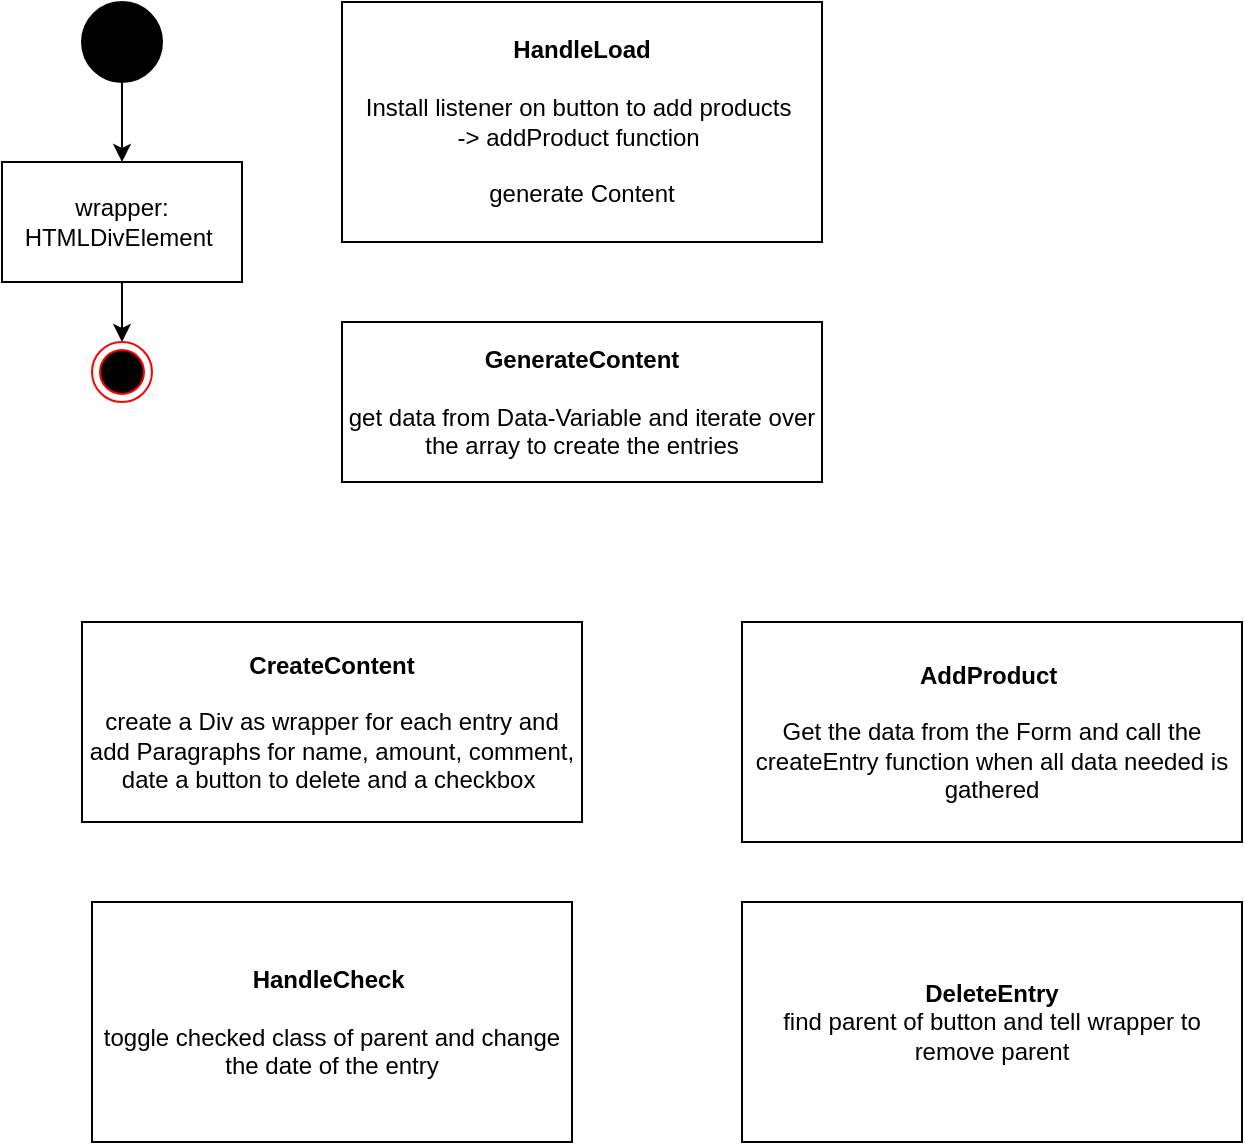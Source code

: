 <mxfile version="14.1.8" type="device" pages="2"><diagram id="2pgjgclF6yrzsB8Jnasz" name="Page-1"><mxGraphModel dx="460" dy="933" grid="1" gridSize="10" guides="1" tooltips="1" connect="1" arrows="1" fold="1" page="1" pageScale="1" pageWidth="1169" pageHeight="827" math="0" shadow="0"><root><mxCell id="0"/><mxCell id="1" parent="0"/><mxCell id="z-byydS8ddShodht8fZp-4" style="edgeStyle=orthogonalEdgeStyle;rounded=0;orthogonalLoop=1;jettySize=auto;html=1;" edge="1" parent="1" source="z-byydS8ddShodht8fZp-1" target="z-byydS8ddShodht8fZp-2"><mxGeometry relative="1" as="geometry"/></mxCell><mxCell id="z-byydS8ddShodht8fZp-1" value="" style="ellipse;whiteSpace=wrap;html=1;aspect=fixed;fillColor=#000000;" vertex="1" parent="1"><mxGeometry x="40" y="40" width="40" height="40" as="geometry"/></mxCell><mxCell id="z-byydS8ddShodht8fZp-6" style="edgeStyle=orthogonalEdgeStyle;rounded=0;orthogonalLoop=1;jettySize=auto;html=1;entryX=0.5;entryY=0;entryDx=0;entryDy=0;" edge="1" parent="1" source="z-byydS8ddShodht8fZp-2" target="z-byydS8ddShodht8fZp-3"><mxGeometry relative="1" as="geometry"/></mxCell><mxCell id="z-byydS8ddShodht8fZp-2" value="wrapper: HTMLDivElement&amp;nbsp;" style="rounded=0;whiteSpace=wrap;html=1;" vertex="1" parent="1"><mxGeometry y="120" width="120" height="60" as="geometry"/></mxCell><mxCell id="z-byydS8ddShodht8fZp-3" value="" style="ellipse;html=1;shape=endState;fillColor=#000000;strokeColor=#ff0000;" vertex="1" parent="1"><mxGeometry x="45" y="210" width="30" height="30" as="geometry"/></mxCell><mxCell id="z-byydS8ddShodht8fZp-7" value="&lt;b&gt;HandleLoad&lt;/b&gt;&lt;br&gt;&lt;br&gt;Install listener on button to add products&amp;nbsp;&lt;br&gt;-&amp;gt; addProduct function&amp;nbsp;&lt;br&gt;&lt;br&gt;generate Content" style="rounded=0;whiteSpace=wrap;html=1;fillColor=#FFFFFF;" vertex="1" parent="1"><mxGeometry x="170" y="40" width="240" height="120" as="geometry"/></mxCell><mxCell id="z-byydS8ddShodht8fZp-8" value="&lt;b&gt;GenerateContent&lt;/b&gt;&lt;br&gt;&lt;br&gt;get data from Data-Variable and iterate over the array to create the entries" style="rounded=0;whiteSpace=wrap;html=1;fillColor=#FFFFFF;" vertex="1" parent="1"><mxGeometry x="170" y="200" width="240" height="80" as="geometry"/></mxCell><mxCell id="z-byydS8ddShodht8fZp-9" value="&lt;b&gt;CreateContent&lt;/b&gt;&lt;br&gt;&lt;br&gt;create a Div as wrapper for each entry and add Paragraphs for name, amount, comment, date a button to delete and a checkbox&amp;nbsp;" style="rounded=0;whiteSpace=wrap;html=1;fillColor=#FFFFFF;" vertex="1" parent="1"><mxGeometry x="40" y="350" width="250" height="100" as="geometry"/></mxCell><mxCell id="z-byydS8ddShodht8fZp-10" value="&lt;b&gt;HandleCheck&amp;nbsp;&lt;/b&gt;&lt;br&gt;&lt;br&gt;toggle checked class of parent and change the date of the entry" style="rounded=0;whiteSpace=wrap;html=1;fillColor=#FFFFFF;" vertex="1" parent="1"><mxGeometry x="45" y="490" width="240" height="120" as="geometry"/></mxCell><mxCell id="z-byydS8ddShodht8fZp-11" value="&lt;b&gt;AddProduct&amp;nbsp;&lt;/b&gt;&lt;br&gt;&lt;br&gt;Get the data from the Form and call the createEntry function when all data needed is gathered" style="rounded=0;whiteSpace=wrap;html=1;fillColor=#FFFFFF;" vertex="1" parent="1"><mxGeometry x="370" y="350" width="250" height="110" as="geometry"/></mxCell><mxCell id="z-byydS8ddShodht8fZp-12" value="&lt;b&gt;DeleteEntry&lt;/b&gt;&lt;br&gt;find parent of button and tell wrapper to remove parent" style="rounded=0;whiteSpace=wrap;html=1;fillColor=#FFFFFF;" vertex="1" parent="1"><mxGeometry x="370" y="490" width="250" height="120" as="geometry"/></mxCell></root></mxGraphModel></diagram><diagram id="lxIoEETqZK2Mzy0eIozn" name="Page-2"><mxGraphModel dx="460" dy="933" grid="1" gridSize="10" guides="1" tooltips="1" connect="1" arrows="1" fold="1" page="1" pageScale="1" pageWidth="1169" pageHeight="827" math="0" shadow="0"><root><mxCell id="8rLxAMBOgKyH2GzNH_f9-0"/><mxCell id="8rLxAMBOgKyH2GzNH_f9-1" parent="8rLxAMBOgKyH2GzNH_f9-0"/><mxCell id="dxkciRv8aKySkQPwV9ei-0" style="edgeStyle=orthogonalEdgeStyle;rounded=0;orthogonalLoop=1;jettySize=auto;html=1;" edge="1" parent="8rLxAMBOgKyH2GzNH_f9-1" source="dxkciRv8aKySkQPwV9ei-1" target="dxkciRv8aKySkQPwV9ei-3"><mxGeometry relative="1" as="geometry"/></mxCell><mxCell id="dxkciRv8aKySkQPwV9ei-1" value="" style="ellipse;whiteSpace=wrap;html=1;aspect=fixed;fillColor=#000000;" vertex="1" parent="8rLxAMBOgKyH2GzNH_f9-1"><mxGeometry x="40" y="40" width="40" height="40" as="geometry"/></mxCell><mxCell id="dxkciRv8aKySkQPwV9ei-2" style="edgeStyle=orthogonalEdgeStyle;rounded=0;orthogonalLoop=1;jettySize=auto;html=1;entryX=0.5;entryY=0;entryDx=0;entryDy=0;" edge="1" parent="8rLxAMBOgKyH2GzNH_f9-1" source="dxkciRv8aKySkQPwV9ei-3" target="dxkciRv8aKySkQPwV9ei-4"><mxGeometry relative="1" as="geometry"/></mxCell><mxCell id="dxkciRv8aKySkQPwV9ei-3" value="wrapper: HTMLDivElement&amp;nbsp;&lt;br&gt;&lt;br&gt;url: string" style="rounded=0;whiteSpace=wrap;html=1;" vertex="1" parent="8rLxAMBOgKyH2GzNH_f9-1"><mxGeometry y="120" width="120" height="60" as="geometry"/></mxCell><mxCell id="dxkciRv8aKySkQPwV9ei-4" value="" style="ellipse;html=1;shape=endState;fillColor=#000000;strokeColor=#ff0000;" vertex="1" parent="8rLxAMBOgKyH2GzNH_f9-1"><mxGeometry x="45" y="210" width="30" height="30" as="geometry"/></mxCell><mxCell id="dxkciRv8aKySkQPwV9ei-5" value="&lt;b&gt;HandleLoad&lt;/b&gt;&lt;br&gt;&lt;br&gt;Install listener on button to add products&amp;nbsp;&lt;br&gt;-&amp;gt; addProduct function&amp;nbsp;&lt;br&gt;&lt;br&gt;fetch data from json file and await response&lt;br&gt;&lt;br&gt;generate Content" style="rounded=0;whiteSpace=wrap;html=1;fillColor=#FFFFFF;" vertex="1" parent="8rLxAMBOgKyH2GzNH_f9-1"><mxGeometry x="170" y="40" width="240" height="120" as="geometry"/></mxCell><mxCell id="dxkciRv8aKySkQPwV9ei-6" value="&lt;b&gt;GenerateContent&lt;/b&gt;&lt;br&gt;&lt;br&gt;get data from Data-Variable and iterate over the array to create the entries" style="rounded=0;whiteSpace=wrap;html=1;fillColor=#FFFFFF;" vertex="1" parent="8rLxAMBOgKyH2GzNH_f9-1"><mxGeometry x="170" y="200" width="240" height="80" as="geometry"/></mxCell><mxCell id="dxkciRv8aKySkQPwV9ei-7" value="&lt;b&gt;CreateContent&lt;/b&gt;&lt;br&gt;&lt;br&gt;create a Div as wrapper for each entry and add Paragraphs for name, amount, comment, date a button to delete and a checkbox&amp;nbsp;" style="rounded=0;whiteSpace=wrap;html=1;fillColor=#FFFFFF;" vertex="1" parent="8rLxAMBOgKyH2GzNH_f9-1"><mxGeometry x="40" y="350" width="250" height="100" as="geometry"/></mxCell><mxCell id="dxkciRv8aKySkQPwV9ei-8" value="&lt;b&gt;HandleCheck&amp;nbsp;&lt;/b&gt;&lt;br&gt;&lt;br&gt;toggle checked class of parent and change the date of the entry" style="rounded=0;whiteSpace=wrap;html=1;fillColor=#FFFFFF;" vertex="1" parent="8rLxAMBOgKyH2GzNH_f9-1"><mxGeometry x="45" y="490" width="240" height="120" as="geometry"/></mxCell><mxCell id="dxkciRv8aKySkQPwV9ei-9" value="&lt;b&gt;AddProduct&amp;nbsp;&lt;/b&gt;&lt;br&gt;&lt;br&gt;Get the data from the Form and call the createEntry function when all data needed is gathered" style="rounded=0;whiteSpace=wrap;html=1;fillColor=#FFFFFF;" vertex="1" parent="8rLxAMBOgKyH2GzNH_f9-1"><mxGeometry x="370" y="350" width="250" height="110" as="geometry"/></mxCell><mxCell id="dxkciRv8aKySkQPwV9ei-10" value="&lt;b&gt;DeleteEntry&lt;/b&gt;&lt;br&gt;find parent of button and tell wrapper to remove parent" style="rounded=0;whiteSpace=wrap;html=1;fillColor=#FFFFFF;" vertex="1" parent="8rLxAMBOgKyH2GzNH_f9-1"><mxGeometry x="370" y="490" width="250" height="120" as="geometry"/></mxCell><mxCell id="dxkciRv8aKySkQPwV9ei-11" value="&lt;b&gt;DeleteEntry&lt;/b&gt;&lt;br&gt;find parent of button and tell wrapper to remove parent" style="rounded=0;whiteSpace=wrap;html=1;fillColor=#FFFFFF;" vertex="1" parent="8rLxAMBOgKyH2GzNH_f9-1"><mxGeometry x="380" y="660" width="250" height="120" as="geometry"/></mxCell></root></mxGraphModel></diagram></mxfile>